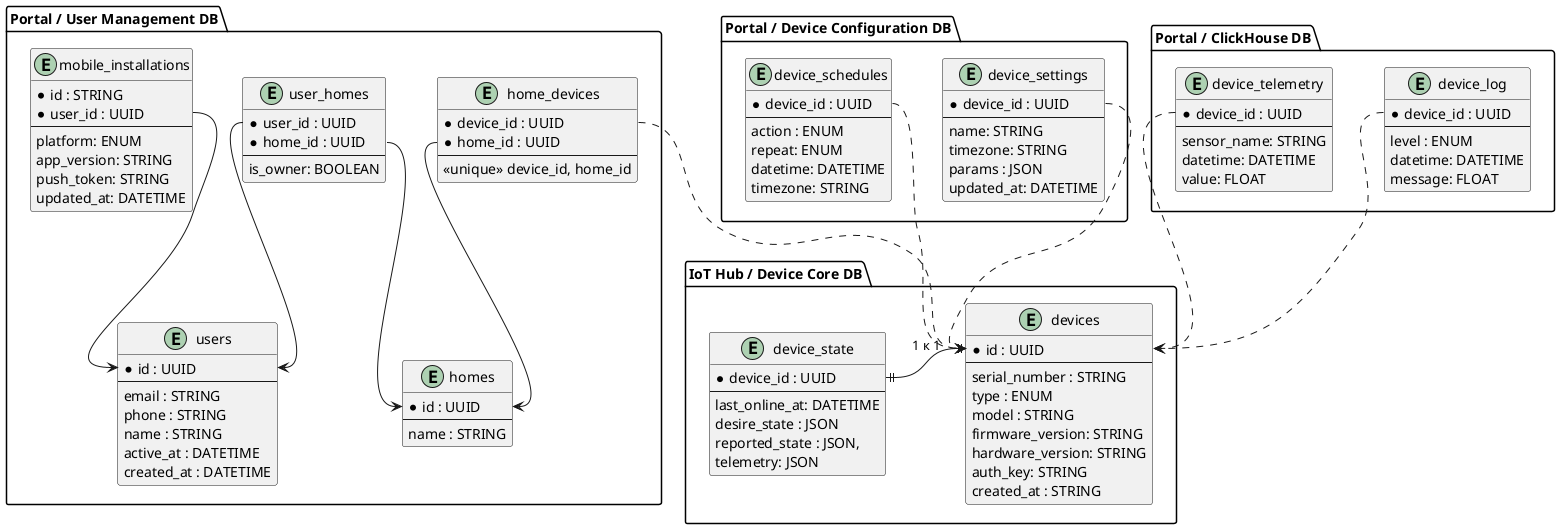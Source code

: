 @startuml


package "IoT Hub / Device Core DB" {

    entity devices {
        * id : UUID
        --
        serial_number : STRING
        type : ENUM
        model : STRING
        firmware_version: STRING
        hardware_version: STRING
        auth_key: STRING
        created_at : STRING
    }


    entity device_state {
        * device_id : UUID
        --
        last_online_at: DATETIME
        desire_state : JSON
        reported_state : JSON,
        telemetry: JSON
    }

    device_state::device_id ||-|| devices::id : 1 к 1
}

package "Portal / User Management DB" {
    entity users {
        * id : UUID
        --
        email : STRING
        phone : STRING
        name : STRING
        active_at : DATETIME
        created_at : DATETIME
    }

    entity homes {
        * id : UUID
        --
        name : STRING
    }

    entity user_homes {
        * user_id : UUID
        * home_id : UUID
        --
        is_owner: BOOLEAN
    }

    entity home_devices {
        * device_id : UUID
        * home_id : UUID
        --
        <<unique>> device_id, home_id
    }

    entity mobile_installations {
        * id : STRING
        * user_id : UUID
        --
        platform: ENUM
        app_version: STRING
        push_token: STRING
        updated_at: DATETIME
    }

    home_devices::home_id  --> homes::id
    user_homes::home_id  --> homes::id
    user_homes::user_id  --> users::id
    mobile_installations::user_id --> users::id
}

package "Portal / Device Configuration DB" {
    entity device_schedules {
        * device_id : UUID
        --
        action : ENUM
        repeat: ENUM
        datetime: DATETIME
        timezone: STRING
    }

     entity device_settings {
        * device_id : UUID
        --
        name: STRING
        timezone: STRING
        params : JSON
        updated_at: DATETIME
     }
}

package "Portal / ClickHouse DB" {
    entity device_telemetry {
        * device_id : UUID
        --
        sensor_name: STRING
        datetime: DATETIME
        value: FLOAT
    }

    entity device_log {
        * device_id : UUID
        --
        level : ENUM
        datetime: DATETIME
        message: FLOAT
    }
}


home_devices::device_id  .-> devices::id
device_telemetry::device_id  .-> devices::id
device_log::device_id  .-> devices::id
device_schedules::device_id  .-> devices::id
device_settings::device_id  .-> devices::id

@enduml
